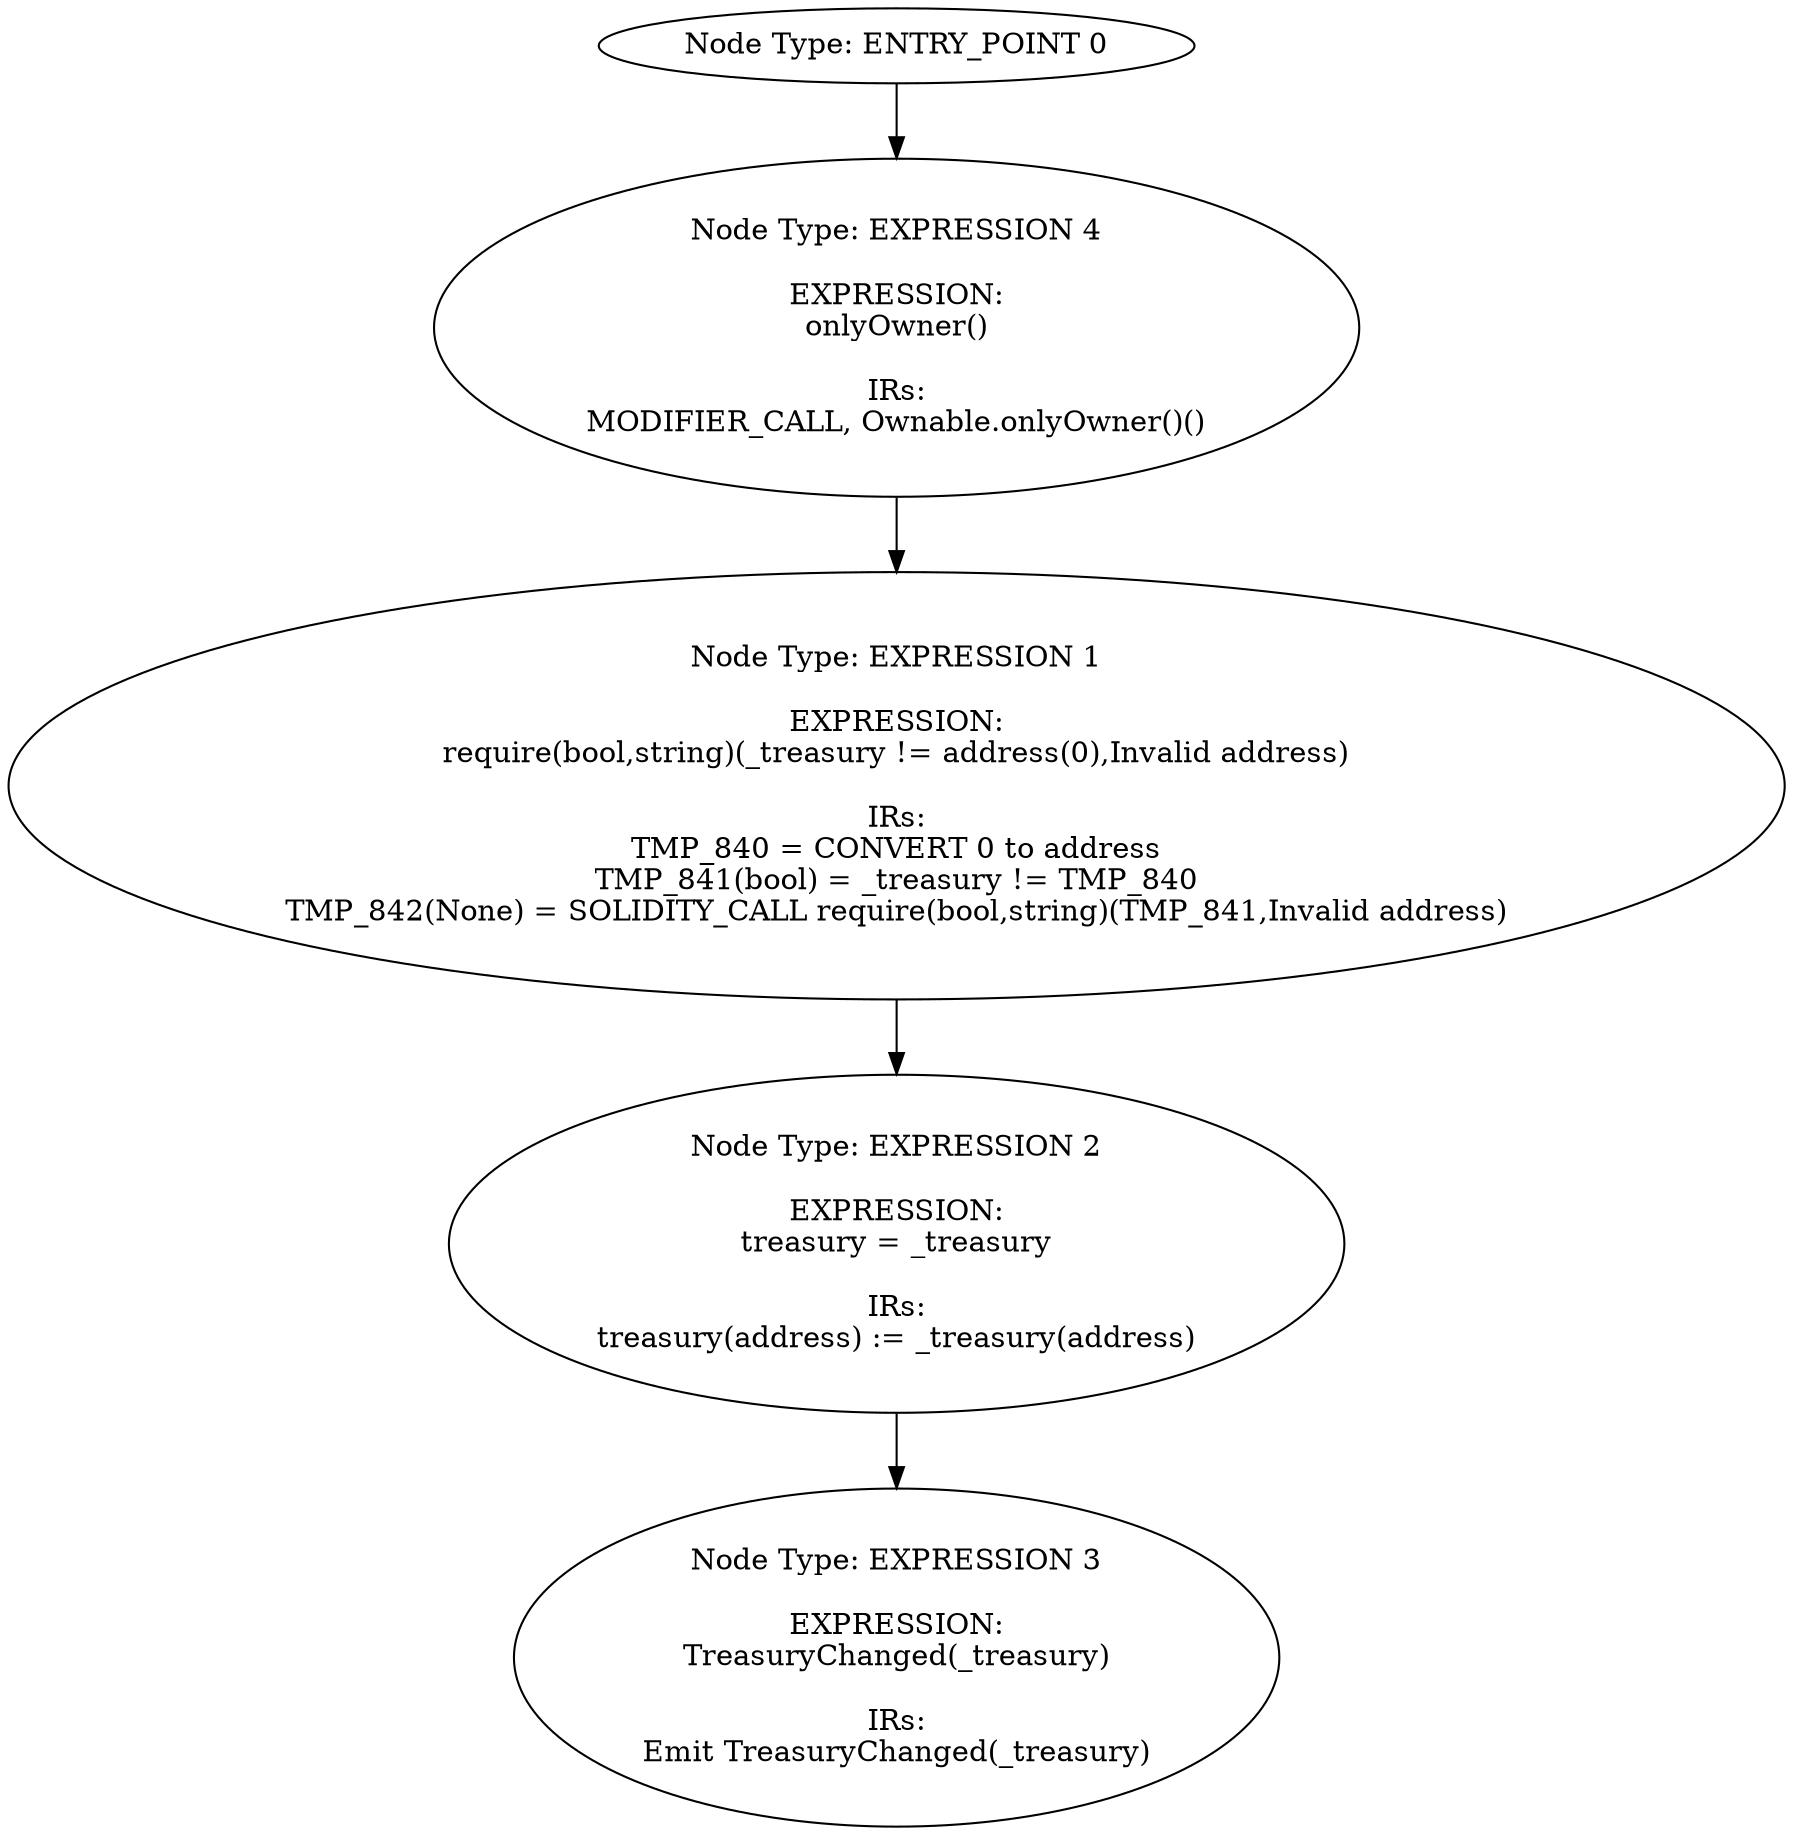 digraph{
0[label="Node Type: ENTRY_POINT 0
"];
0->4;
1[label="Node Type: EXPRESSION 1

EXPRESSION:
require(bool,string)(_treasury != address(0),Invalid address)

IRs:
TMP_840 = CONVERT 0 to address
TMP_841(bool) = _treasury != TMP_840
TMP_842(None) = SOLIDITY_CALL require(bool,string)(TMP_841,Invalid address)"];
1->2;
2[label="Node Type: EXPRESSION 2

EXPRESSION:
treasury = _treasury

IRs:
treasury(address) := _treasury(address)"];
2->3;
3[label="Node Type: EXPRESSION 3

EXPRESSION:
TreasuryChanged(_treasury)

IRs:
Emit TreasuryChanged(_treasury)"];
4[label="Node Type: EXPRESSION 4

EXPRESSION:
onlyOwner()

IRs:
MODIFIER_CALL, Ownable.onlyOwner()()"];
4->1;
}
